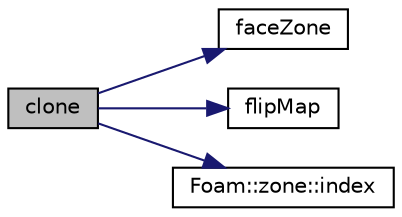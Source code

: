 digraph "clone"
{
  bgcolor="transparent";
  edge [fontname="Helvetica",fontsize="10",labelfontname="Helvetica",labelfontsize="10"];
  node [fontname="Helvetica",fontsize="10",shape=record];
  rankdir="LR";
  Node1 [label="clone",height=0.2,width=0.4,color="black", fillcolor="grey75", style="filled", fontcolor="black"];
  Node1 -> Node2 [color="midnightblue",fontsize="10",style="solid",fontname="Helvetica"];
  Node2 [label="faceZone",height=0.2,width=0.4,color="black",URL="$a00735.html#a454b8c1532ed3f6540b0d074328e8405",tooltip="Disallow default bitwise copy construct. "];
  Node1 -> Node3 [color="midnightblue",fontsize="10",style="solid",fontname="Helvetica"];
  Node3 [label="flipMap",height=0.2,width=0.4,color="black",URL="$a00735.html#ae010e9aa1fb7b930973122f73b998498",tooltip="Return face flip map. "];
  Node1 -> Node4 [color="midnightblue",fontsize="10",style="solid",fontname="Helvetica"];
  Node4 [label="Foam::zone::index",height=0.2,width=0.4,color="black",URL="$a02882.html#a7d1e8acadb27bd2b4e61457d47b71b6f",tooltip="Return the index of this zone in zone list. "];
}
